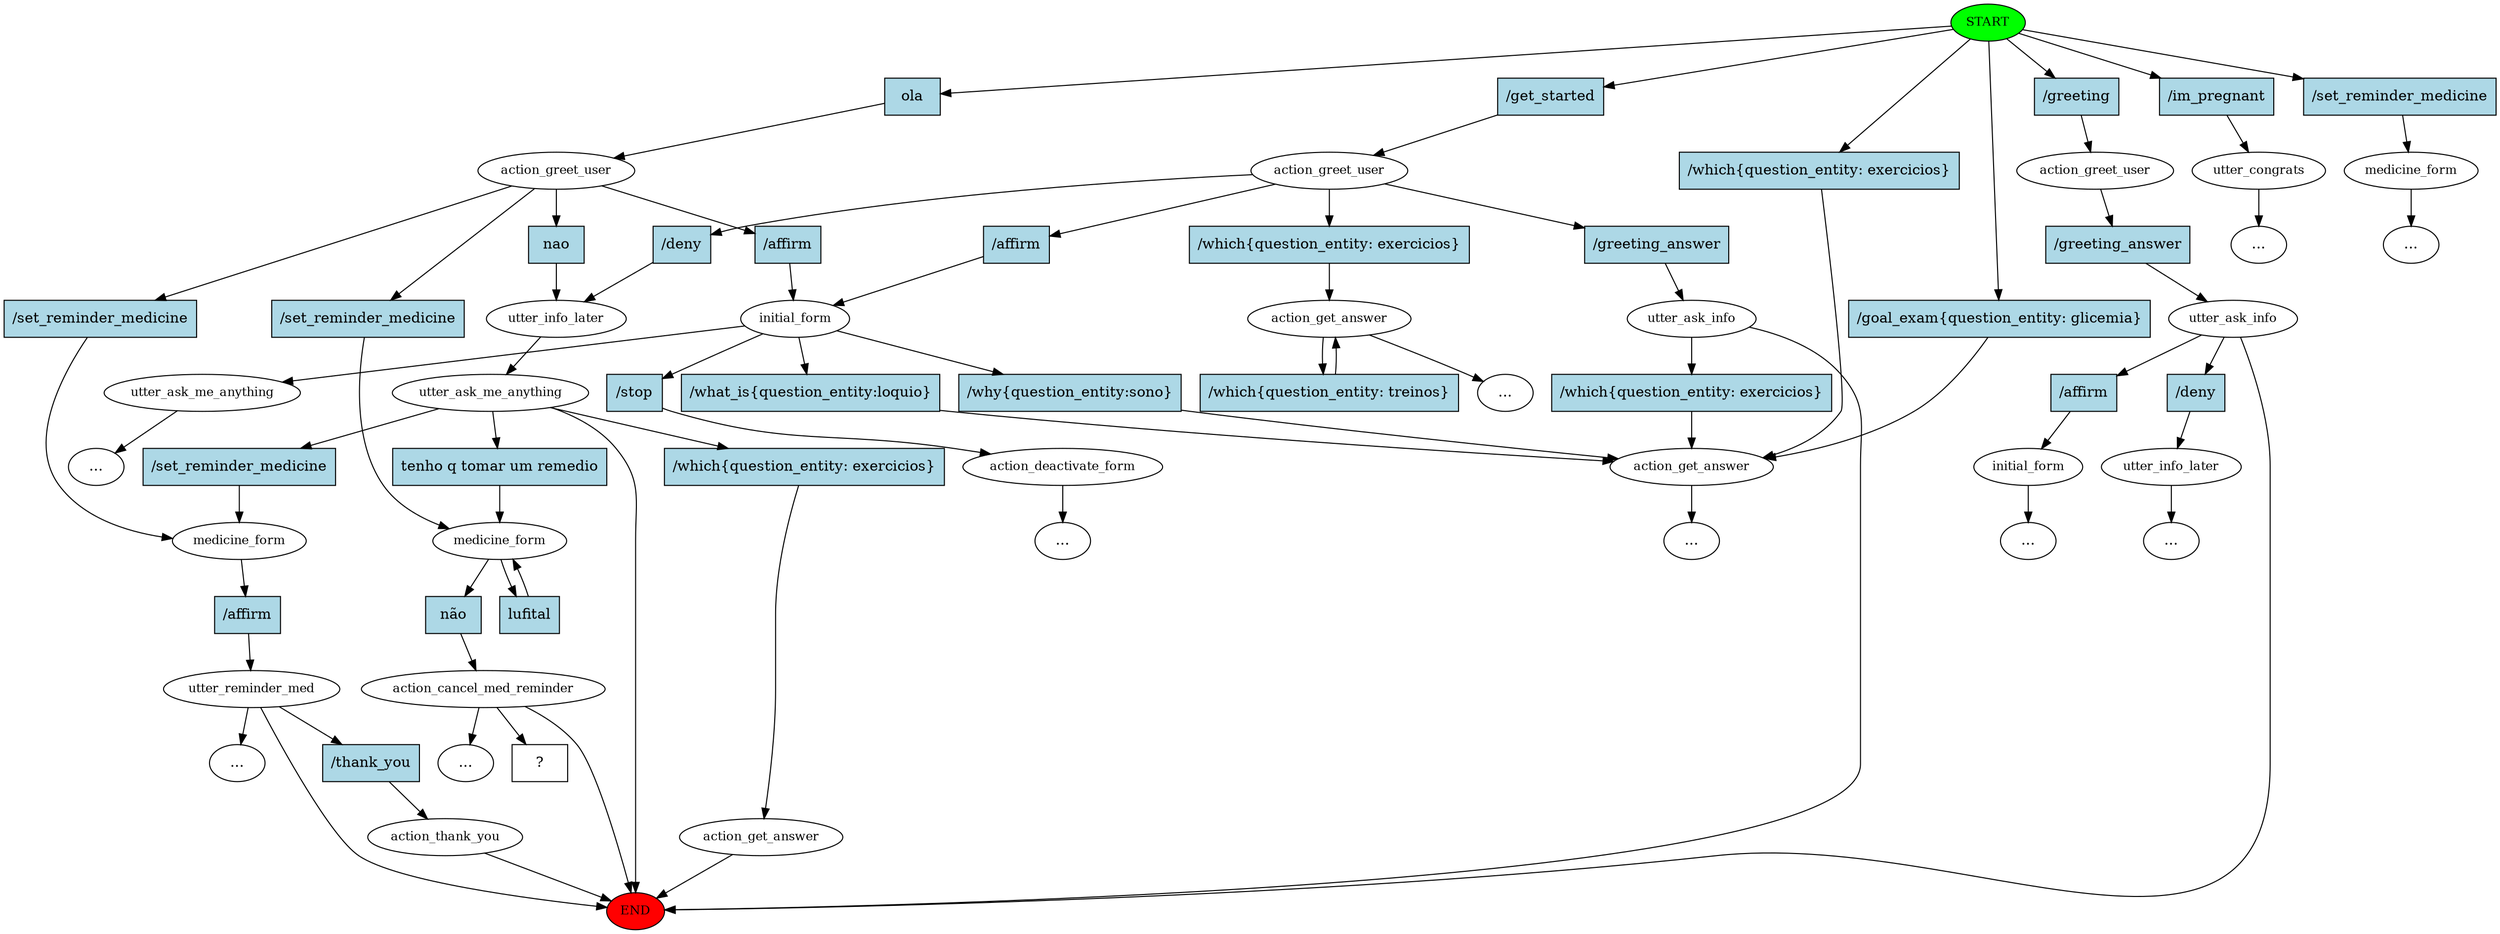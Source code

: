 digraph  {
0 [class="start active", fillcolor=green, fontsize=12, label=START, style=filled];
"-1" [class=end, fillcolor=red, fontsize=12, label=END, style=filled];
1 [class=active, fontsize=12, label=action_greet_user];
2 [class=active, fontsize=12, label=utter_info_later];
3 [class=active, fontsize=12, label=utter_ask_me_anything];
4 [class="", fontsize=12, label=medicine_form];
5 [class="", fontsize=12, label=utter_reminder_med];
6 [class="", fontsize=12, label=action_thank_you];
7 [class="", fontsize=12, label=action_greet_user];
8 [class="", fontsize=12, label=action_get_answer];
"-3" [class=ellipsis, label="..."];
11 [class="", fontsize=12, label=utter_ask_info];
12 [class="", fontsize=12, label=action_get_answer];
16 [class="", fontsize=12, label=utter_congrats];
"-8" [class=ellipsis, label="..."];
18 [class="", fontsize=12, label=initial_form];
25 [class="", fontsize=12, label=action_deactivate_form];
"-12" [class=ellipsis, label="..."];
31 [class="", fontsize=12, label=utter_ask_me_anything];
"-14" [class=ellipsis, label="..."];
36 [class=active, fontsize=12, label=medicine_form];
37 [class=active, fontsize=12, label=action_cancel_med_reminder];
"-15" [class=ellipsis, label="..."];
38 [class="", fontsize=12, label=medicine_form];
"-17" [class=ellipsis, label="..."];
58 [class="", fontsize=12, label=action_get_answer];
"-18" [class=ellipsis, label="..."];
65 [class="", fontsize=12, label=action_greet_user];
66 [class="", fontsize=12, label=utter_ask_info];
67 [class="", fontsize=12, label=initial_form];
"-19" [class=ellipsis, label="..."];
70 [class="", fontsize=12, label=utter_info_later];
"-20" [class=ellipsis, label="..."];
"-21" [class=ellipsis, label="..."];
84 [class="intent dashed active", label="  ?  ", shape=rect];
85 [class="intent active", fillcolor=lightblue, label=ola, shape=rect, style=filled];
86 [class=intent, fillcolor=lightblue, label="/get_started", shape=rect, style=filled];
87 [class=intent, fillcolor=lightblue, label="/im_pregnant", shape=rect, style=filled];
88 [class=intent, fillcolor=lightblue, label="/set_reminder_medicine", shape=rect, style=filled];
89 [class=intent, fillcolor=lightblue, label="/greeting", shape=rect, style=filled];
90 [class=intent, fillcolor=lightblue, label="/which{question_entity: exercicios}", shape=rect, style=filled];
91 [class=intent, fillcolor=lightblue, label="/goal_exam{question_entity: glicemia}", shape=rect, style=filled];
92 [class="intent active", fillcolor=lightblue, label=nao, shape=rect, style=filled];
93 [class=intent, fillcolor=lightblue, label="/set_reminder_medicine", shape=rect, style=filled];
94 [class=intent, fillcolor=lightblue, label="/set_reminder_medicine", shape=rect, style=filled];
95 [class=intent, fillcolor=lightblue, label="/affirm", shape=rect, style=filled];
96 [class=intent, fillcolor=lightblue, label="/set_reminder_medicine", shape=rect, style=filled];
97 [class=intent, fillcolor=lightblue, label="/which{question_entity: exercicios}", shape=rect, style=filled];
98 [class="intent active", fillcolor=lightblue, label="tenho q tomar um remedio", shape=rect, style=filled];
99 [class=intent, fillcolor=lightblue, label="/affirm", shape=rect, style=filled];
100 [class=intent, fillcolor=lightblue, label="/thank_you", shape=rect, style=filled];
101 [class=intent, fillcolor=lightblue, label="/which{question_entity: exercicios}", shape=rect, style=filled];
102 [class=intent, fillcolor=lightblue, label="/greeting_answer", shape=rect, style=filled];
103 [class=intent, fillcolor=lightblue, label="/affirm", shape=rect, style=filled];
104 [class=intent, fillcolor=lightblue, label="/deny", shape=rect, style=filled];
105 [class=intent, fillcolor=lightblue, label="/which{question_entity: treinos}", shape=rect, style=filled];
106 [class=intent, fillcolor=lightblue, label="/which{question_entity: exercicios}", shape=rect, style=filled];
107 [class=intent, fillcolor=lightblue, label="/what_is{question_entity:loquio}", shape=rect, style=filled];
108 [class=intent, fillcolor=lightblue, label="/why{question_entity:sono}", shape=rect, style=filled];
109 [class=intent, fillcolor=lightblue, label="/stop", shape=rect, style=filled];
110 [class="intent active", fillcolor=lightblue, label="não", shape=rect, style=filled];
111 [class="intent active", fillcolor=lightblue, label=lufital, shape=rect, style=filled];
112 [class=intent, fillcolor=lightblue, label="/greeting_answer", shape=rect, style=filled];
113 [class=intent, fillcolor=lightblue, label="/affirm", shape=rect, style=filled];
114 [class=intent, fillcolor=lightblue, label="/deny", shape=rect, style=filled];
0 -> 85  [class=active, key=0];
0 -> 86  [class="", key=0];
0 -> 87  [class="", key=0];
0 -> 88  [class="", key=0];
0 -> 89  [class="", key=0];
0 -> 90  [class="", key=0];
0 -> 91  [class="", key=0];
1 -> 92  [class=active, key=0];
1 -> 93  [class="", key=0];
1 -> 94  [class="", key=0];
1 -> 95  [class="", key=0];
2 -> 3  [class=active, key=NONE, label=""];
3 -> "-1"  [class="", key=NONE, label=""];
3 -> 96  [class="", key=0];
3 -> 97  [class="", key=0];
3 -> 98  [class=active, key=0];
4 -> 99  [class="", key=0];
5 -> "-14"  [class="", key=NONE, label=""];
5 -> "-1"  [class="", key=NONE, label=""];
5 -> 100  [class="", key=0];
6 -> "-1"  [class="", key=NONE, label=""];
7 -> 101  [class="", key=0];
7 -> 102  [class="", key=0];
7 -> 103  [class="", key=0];
7 -> 104  [class="", key=0];
8 -> "-3"  [class="", key=NONE, label=""];
8 -> 105  [class="", key=0];
11 -> "-1"  [class="", key=NONE, label=""];
11 -> 106  [class="", key=0];
12 -> "-21"  [class="", key=NONE, label=""];
16 -> "-8"  [class="", key=NONE, label=""];
18 -> 31  [class="", key=NONE, label=""];
18 -> 107  [class="", key=0];
18 -> 108  [class="", key=0];
18 -> 109  [class="", key=0];
25 -> "-12"  [class="", key=NONE, label=""];
31 -> "-18"  [class="", key=NONE, label=""];
36 -> 110  [class=active, key=0];
36 -> 111  [class=active, key=0];
37 -> "-15"  [class="", key=NONE, label=""];
37 -> "-1"  [class="", key=NONE, label=""];
37 -> 84  [class=active, key=NONE, label=""];
38 -> "-17"  [class="", key=NONE, label=""];
58 -> "-1"  [class="", key=NONE, label=""];
65 -> 112  [class="", key=0];
66 -> "-1"  [class="", key=NONE, label=""];
66 -> 113  [class="", key=0];
66 -> 114  [class="", key=0];
67 -> "-19"  [class="", key=NONE, label=""];
70 -> "-20"  [class="", key=NONE, label=""];
85 -> 1  [class=active, key=0];
86 -> 7  [class="", key=0];
87 -> 16  [class="", key=0];
88 -> 38  [class="", key=0];
89 -> 65  [class="", key=0];
90 -> 12  [class="", key=0];
91 -> 12  [class="", key=0];
92 -> 2  [class=active, key=0];
93 -> 36  [class="", key=0];
94 -> 4  [class="", key=0];
95 -> 18  [class="", key=0];
96 -> 4  [class="", key=0];
97 -> 58  [class="", key=0];
98 -> 36  [class=active, key=0];
99 -> 5  [class="", key=0];
100 -> 6  [class="", key=0];
101 -> 8  [class="", key=0];
102 -> 11  [class="", key=0];
103 -> 18  [class="", key=0];
104 -> 2  [class="", key=0];
105 -> 8  [class="", key=0];
106 -> 12  [class="", key=0];
107 -> 12  [class="", key=0];
108 -> 12  [class="", key=0];
109 -> 25  [class="", key=0];
110 -> 37  [class=active, key=0];
111 -> 36  [class=active, key=0];
112 -> 66  [class="", key=0];
113 -> 67  [class="", key=0];
114 -> 70  [class="", key=0];
}
